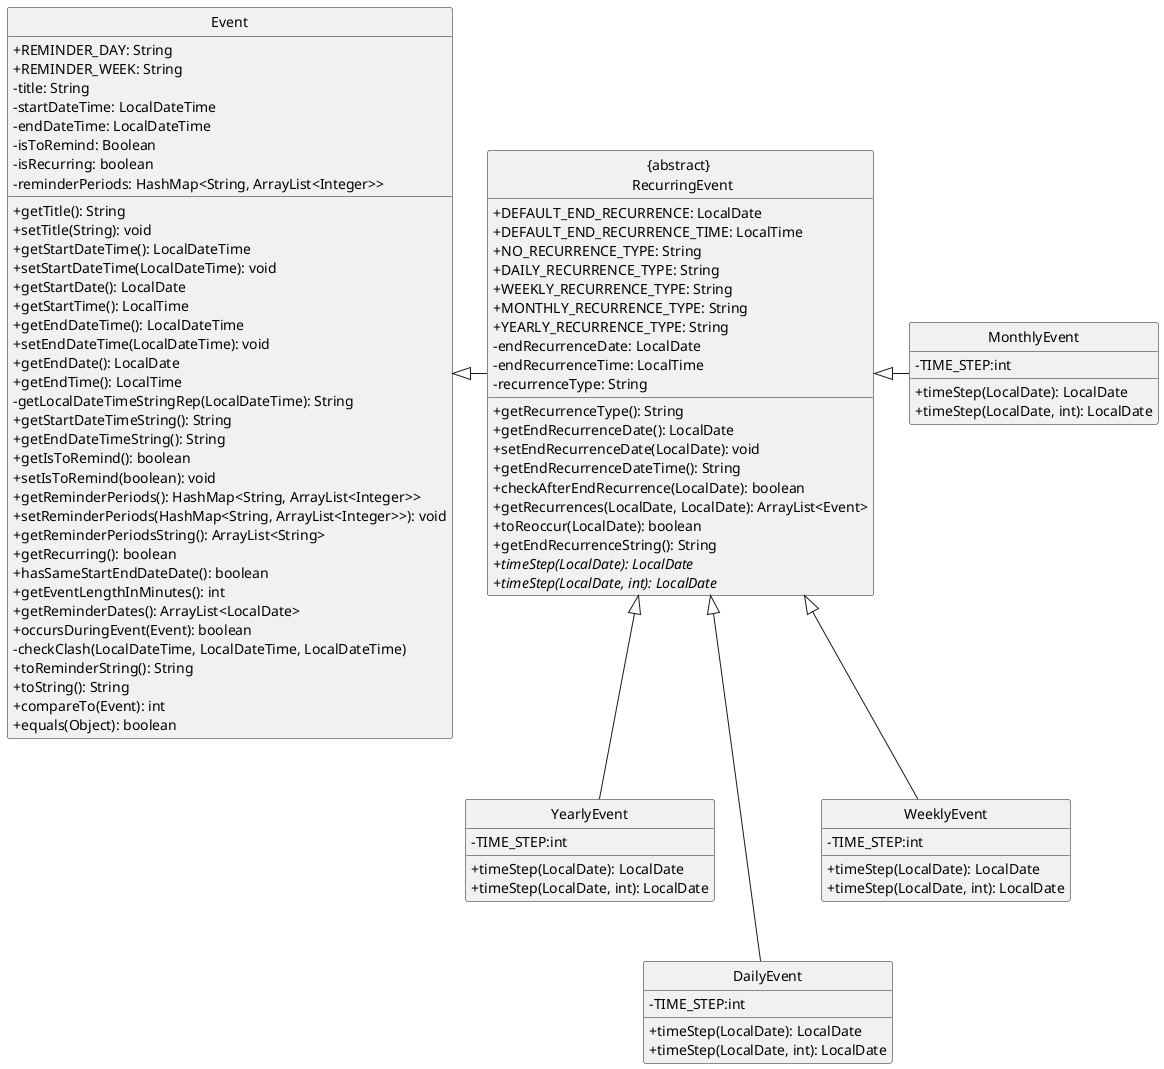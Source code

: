 @startuml

hide circle
skinparam classAttributeIconSize 0

"{abstract} \n RecurringEvent" --left|> Event
DailyEvent -left|> "{abstract} \n RecurringEvent"
WeeklyEvent -left|> "{abstract} \n RecurringEvent"
MonthlyEvent -left|> "{abstract} \n RecurringEvent"
YearlyEvent -left|> "{abstract} \n RecurringEvent"
'Force DailyEvent WeeklyEvent MonthlyEvent YearlyEvent
DailyEvent -up[hidden]- WeeklyEvent
WeeklyEvent -up[hidden]- MonthlyEvent
DailyEvent -up[hidden]- YearlyEvent


class Event {
+REMINDER_DAY: String
+REMINDER_WEEK: String
-title: String
-startDateTime: LocalDateTime
-endDateTime: LocalDateTime
-isToRemind: Boolean
-isRecurring: boolean
-reminderPeriods: HashMap<String, ArrayList<Integer>>
+getTitle(): String
+setTitle(String): void
+getStartDateTime(): LocalDateTime
+setStartDateTime(LocalDateTime): void
+getStartDate(): LocalDate
+getStartTime(): LocalTime
+getEndDateTime(): LocalDateTime
+setEndDateTime(LocalDateTime): void
+getEndDate(): LocalDate
+getEndTime(): LocalTime
-getLocalDateTimeStringRep(LocalDateTime): String
+getStartDateTimeString(): String
+getEndDateTimeString(): String
+getIsToRemind(): boolean
+setIsToRemind(boolean): void
+getReminderPeriods(): HashMap<String, ArrayList<Integer>>
+setReminderPeriods(HashMap<String, ArrayList<Integer>>): void
+getReminderPeriodsString(): ArrayList<String>
+getRecurring(): boolean
+hasSameStartEndDateDate(): boolean
+getEventLengthInMinutes(): int
+getReminderDates(): ArrayList<LocalDate>
+occursDuringEvent(Event): boolean
-checkClash(LocalDateTime, LocalDateTime, LocalDateTime)
+toReminderString(): String
+toString(): String
+compareTo(Event): int
+equals(Object): boolean
}

class "{abstract} \n RecurringEvent" {
+DEFAULT_END_RECURRENCE: LocalDate
+DEFAULT_END_RECURRENCE_TIME: LocalTime
+NO_RECURRENCE_TYPE: String
+DAILY_RECURRENCE_TYPE: String
+WEEKLY_RECURRENCE_TYPE: String
+MONTHLY_RECURRENCE_TYPE: String
+YEARLY_RECURRENCE_TYPE: String
-endRecurrenceDate: LocalDate
-endRecurrenceTime: LocalTime
-recurrenceType: String
+getRecurrenceType(): String
+getEndRecurrenceDate(): LocalDate
+setEndRecurrenceDate(LocalDate): void
+getEndRecurrenceDateTime(): String
+checkAfterEndRecurrence(LocalDate): boolean
+getRecurrences(LocalDate, LocalDate): ArrayList<Event>
+toReoccur(LocalDate): boolean
+getEndRecurrenceString(): String
+timeStep(LocalDate): LocalDate {abstract}
+timeStep(LocalDate, int): LocalDate {abstract}
}

class DailyEvent {
-TIME_STEP:int
+timeStep(LocalDate): LocalDate
+timeStep(LocalDate, int): LocalDate
}

class WeeklyEvent {
-TIME_STEP:int
+timeStep(LocalDate): LocalDate
+timeStep(LocalDate, int): LocalDate
}

class MonthlyEvent {
-TIME_STEP:int
+timeStep(LocalDate): LocalDate
+timeStep(LocalDate, int): LocalDate
}

class YearlyEvent {
-TIME_STEP:int
+timeStep(LocalDate): LocalDate
+timeStep(LocalDate, int): LocalDate
}

@enduml
